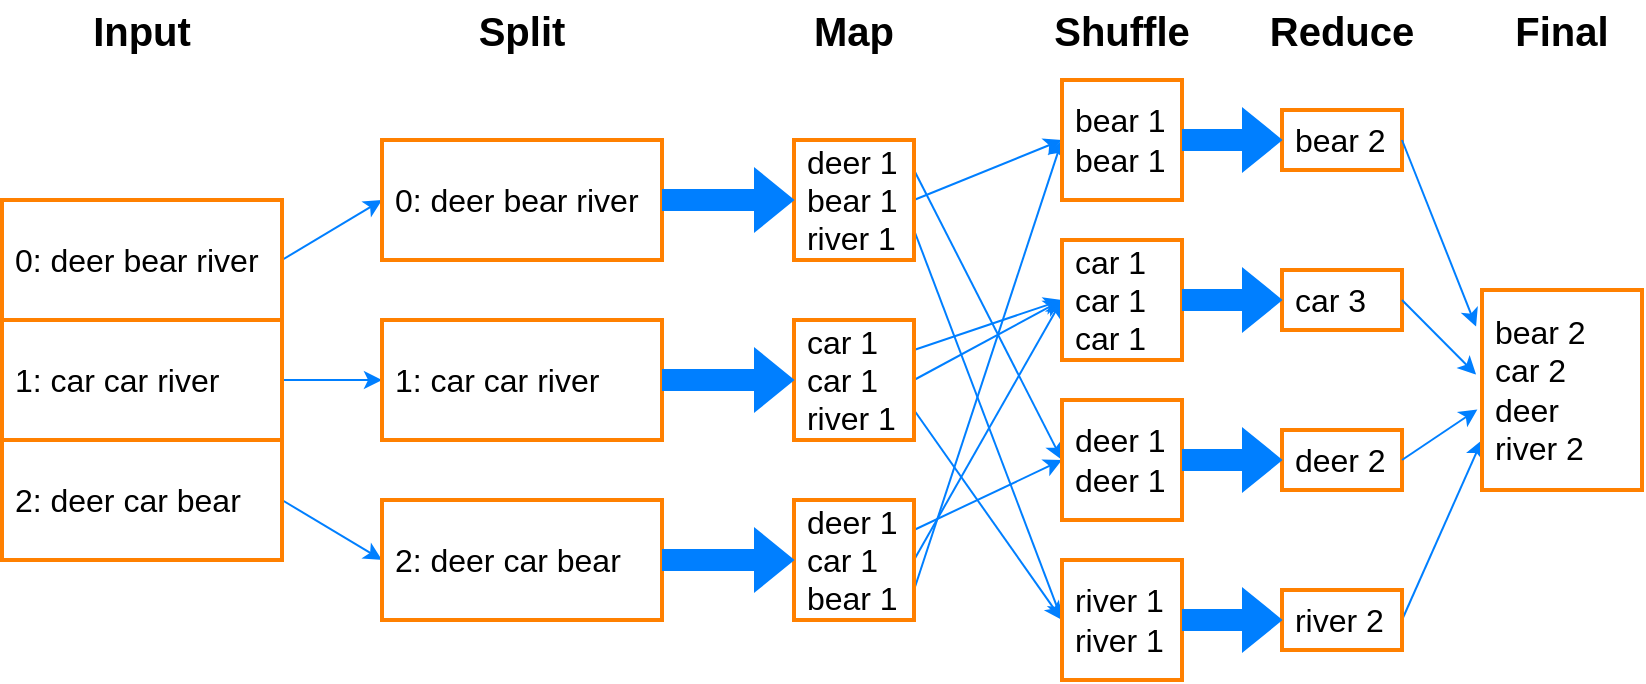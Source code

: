 <mxfile version="24.8.3">
  <diagram name="第 1 页" id="Jvg6srASRmB1QtyDAOz6">
    <mxGraphModel dx="1221" dy="732" grid="1" gridSize="10" guides="1" tooltips="1" connect="1" arrows="1" fold="1" page="1" pageScale="1" pageWidth="827" pageHeight="1169" math="0" shadow="0">
      <root>
        <mxCell id="0" />
        <mxCell id="1" parent="0" />
        <mxCell id="YTdGtlBiCx6uXzQuJrf8-12" style="rounded=1;orthogonalLoop=1;jettySize=auto;html=1;exitX=1;exitY=0.5;exitDx=0;exitDy=0;entryX=0;entryY=0.5;entryDx=0;entryDy=0;strokeColor=#007FFF;" edge="1" parent="1" source="YTdGtlBiCx6uXzQuJrf8-2" target="YTdGtlBiCx6uXzQuJrf8-8">
          <mxGeometry relative="1" as="geometry" />
        </mxCell>
        <mxCell id="YTdGtlBiCx6uXzQuJrf8-2" value="&lt;font style=&quot;font-size: 16px;&quot;&gt;&amp;nbsp;0: deer bear river&lt;/font&gt;" style="rounded=0;whiteSpace=wrap;html=1;strokeColor=#FF8000;strokeWidth=2;glass=0;shadow=0;align=left;" vertex="1" parent="1">
          <mxGeometry x="40" y="160" width="140" height="60" as="geometry" />
        </mxCell>
        <mxCell id="YTdGtlBiCx6uXzQuJrf8-14" style="edgeStyle=orthogonalEdgeStyle;rounded=1;orthogonalLoop=1;jettySize=auto;html=1;exitX=1;exitY=0.5;exitDx=0;exitDy=0;entryX=0;entryY=0.5;entryDx=0;entryDy=0;curved=0;strokeColor=#007FFF;" edge="1" parent="1" source="YTdGtlBiCx6uXzQuJrf8-4" target="YTdGtlBiCx6uXzQuJrf8-9">
          <mxGeometry relative="1" as="geometry" />
        </mxCell>
        <mxCell id="YTdGtlBiCx6uXzQuJrf8-4" value="&lt;font style=&quot;font-size: 16px;&quot;&gt;&amp;nbsp;1: car car river&lt;/font&gt;" style="rounded=0;whiteSpace=wrap;html=1;strokeColor=#FF8000;strokeWidth=2;glass=0;shadow=0;align=left;" vertex="1" parent="1">
          <mxGeometry x="40" y="220" width="140" height="60" as="geometry" />
        </mxCell>
        <mxCell id="YTdGtlBiCx6uXzQuJrf8-15" style="rounded=1;orthogonalLoop=1;jettySize=auto;html=1;exitX=1;exitY=0.5;exitDx=0;exitDy=0;entryX=0;entryY=0.5;entryDx=0;entryDy=0;curved=0;strokeColor=#007FFF;" edge="1" parent="1" source="YTdGtlBiCx6uXzQuJrf8-5" target="YTdGtlBiCx6uXzQuJrf8-10">
          <mxGeometry relative="1" as="geometry" />
        </mxCell>
        <mxCell id="YTdGtlBiCx6uXzQuJrf8-5" value="&lt;font style=&quot;font-size: 16px;&quot;&gt;&amp;nbsp;2: deer car bear&lt;/font&gt;" style="rounded=0;whiteSpace=wrap;html=1;strokeColor=#FF8000;strokeWidth=2;glass=0;shadow=0;align=left;" vertex="1" parent="1">
          <mxGeometry x="40" y="280" width="140" height="60" as="geometry" />
        </mxCell>
        <mxCell id="YTdGtlBiCx6uXzQuJrf8-6" value="&lt;b&gt;&lt;font style=&quot;font-size: 20px;&quot;&gt;Input&lt;/font&gt;&lt;/b&gt;" style="text;html=1;align=center;verticalAlign=middle;whiteSpace=wrap;rounded=0;" vertex="1" parent="1">
          <mxGeometry x="80" y="60" width="60" height="30" as="geometry" />
        </mxCell>
        <mxCell id="YTdGtlBiCx6uXzQuJrf8-7" value="&lt;b&gt;&lt;font style=&quot;font-size: 20px;&quot;&gt;Split&lt;/font&gt;&lt;/b&gt;" style="text;html=1;align=center;verticalAlign=middle;whiteSpace=wrap;rounded=0;" vertex="1" parent="1">
          <mxGeometry x="270" y="60" width="60" height="30" as="geometry" />
        </mxCell>
        <mxCell id="YTdGtlBiCx6uXzQuJrf8-8" value="&lt;font style=&quot;font-size: 16px;&quot;&gt;&amp;nbsp;0: deer bear river&lt;/font&gt;" style="rounded=0;whiteSpace=wrap;html=1;strokeColor=#FF8000;strokeWidth=2;glass=0;shadow=0;align=left;" vertex="1" parent="1">
          <mxGeometry x="230" y="130" width="140" height="60" as="geometry" />
        </mxCell>
        <mxCell id="YTdGtlBiCx6uXzQuJrf8-9" value="&lt;font style=&quot;font-size: 16px;&quot;&gt;&amp;nbsp;1: car car river&lt;/font&gt;" style="rounded=0;whiteSpace=wrap;html=1;strokeColor=#FF8000;strokeWidth=2;glass=0;shadow=0;align=left;" vertex="1" parent="1">
          <mxGeometry x="230" y="220" width="140" height="60" as="geometry" />
        </mxCell>
        <mxCell id="YTdGtlBiCx6uXzQuJrf8-10" value="&lt;font style=&quot;font-size: 16px;&quot;&gt;&amp;nbsp;2: deer car bear&lt;/font&gt;" style="rounded=0;whiteSpace=wrap;html=1;strokeColor=#FF8000;strokeWidth=2;glass=0;shadow=0;align=left;" vertex="1" parent="1">
          <mxGeometry x="230" y="310" width="140" height="60" as="geometry" />
        </mxCell>
        <mxCell id="YTdGtlBiCx6uXzQuJrf8-16" value="&lt;span style=&quot;font-size: 20px;&quot;&gt;&lt;b&gt;Map&lt;/b&gt;&lt;/span&gt;" style="text;html=1;align=center;verticalAlign=middle;whiteSpace=wrap;rounded=0;" vertex="1" parent="1">
          <mxGeometry x="436" y="60" width="60" height="30" as="geometry" />
        </mxCell>
        <mxCell id="YTdGtlBiCx6uXzQuJrf8-33" style="edgeStyle=none;shape=connector;rounded=1;orthogonalLoop=1;jettySize=auto;html=1;exitX=1;exitY=0.25;exitDx=0;exitDy=0;entryX=0;entryY=0.5;entryDx=0;entryDy=0;strokeColor=#007FFF;align=center;verticalAlign=middle;fontFamily=Helvetica;fontSize=11;fontColor=default;labelBackgroundColor=default;endArrow=classic;" edge="1" parent="1" source="YTdGtlBiCx6uXzQuJrf8-17" target="YTdGtlBiCx6uXzQuJrf8-30">
          <mxGeometry relative="1" as="geometry" />
        </mxCell>
        <mxCell id="YTdGtlBiCx6uXzQuJrf8-34" style="edgeStyle=none;shape=connector;rounded=1;orthogonalLoop=1;jettySize=auto;html=1;exitX=1;exitY=0.5;exitDx=0;exitDy=0;entryX=0;entryY=0.5;entryDx=0;entryDy=0;strokeColor=#007FFF;align=center;verticalAlign=middle;fontFamily=Helvetica;fontSize=11;fontColor=default;labelBackgroundColor=default;endArrow=classic;" edge="1" parent="1" source="YTdGtlBiCx6uXzQuJrf8-17" target="YTdGtlBiCx6uXzQuJrf8-28">
          <mxGeometry relative="1" as="geometry" />
        </mxCell>
        <mxCell id="YTdGtlBiCx6uXzQuJrf8-35" style="edgeStyle=none;shape=connector;rounded=1;orthogonalLoop=1;jettySize=auto;html=1;exitX=1;exitY=0.75;exitDx=0;exitDy=0;entryX=0;entryY=0.5;entryDx=0;entryDy=0;strokeColor=#007FFF;align=center;verticalAlign=middle;fontFamily=Helvetica;fontSize=11;fontColor=default;labelBackgroundColor=default;endArrow=classic;" edge="1" parent="1" source="YTdGtlBiCx6uXzQuJrf8-17" target="YTdGtlBiCx6uXzQuJrf8-31">
          <mxGeometry relative="1" as="geometry" />
        </mxCell>
        <mxCell id="YTdGtlBiCx6uXzQuJrf8-17" value="&lt;font style=&quot;font-size: 16px;&quot;&gt;&amp;nbsp;deer 1&lt;/font&gt;&lt;div&gt;&lt;font style=&quot;font-size: 16px;&quot;&gt;&amp;nbsp;bear 1&lt;/font&gt;&lt;/div&gt;&lt;div&gt;&lt;font style=&quot;font-size: 16px;&quot;&gt;&amp;nbsp;river 1&lt;/font&gt;&lt;/div&gt;" style="rounded=0;whiteSpace=wrap;html=1;strokeColor=#FF8000;strokeWidth=2;glass=0;shadow=0;align=left;" vertex="1" parent="1">
          <mxGeometry x="436" y="130" width="60" height="60" as="geometry" />
        </mxCell>
        <mxCell id="YTdGtlBiCx6uXzQuJrf8-36" style="edgeStyle=none;shape=connector;rounded=1;orthogonalLoop=1;jettySize=auto;html=1;exitX=1;exitY=0.25;exitDx=0;exitDy=0;entryX=0;entryY=0.5;entryDx=0;entryDy=0;strokeColor=#007FFF;align=center;verticalAlign=middle;fontFamily=Helvetica;fontSize=11;fontColor=default;labelBackgroundColor=default;endArrow=classic;" edge="1" parent="1" source="YTdGtlBiCx6uXzQuJrf8-20" target="YTdGtlBiCx6uXzQuJrf8-29">
          <mxGeometry relative="1" as="geometry" />
        </mxCell>
        <mxCell id="YTdGtlBiCx6uXzQuJrf8-37" style="edgeStyle=none;shape=connector;rounded=1;orthogonalLoop=1;jettySize=auto;html=1;exitX=1;exitY=0.5;exitDx=0;exitDy=0;entryX=0;entryY=0.5;entryDx=0;entryDy=0;strokeColor=#007FFF;align=center;verticalAlign=middle;fontFamily=Helvetica;fontSize=11;fontColor=default;labelBackgroundColor=default;endArrow=classic;" edge="1" parent="1" source="YTdGtlBiCx6uXzQuJrf8-20" target="YTdGtlBiCx6uXzQuJrf8-29">
          <mxGeometry relative="1" as="geometry" />
        </mxCell>
        <mxCell id="YTdGtlBiCx6uXzQuJrf8-38" style="edgeStyle=none;shape=connector;rounded=1;orthogonalLoop=1;jettySize=auto;html=1;exitX=1;exitY=0.75;exitDx=0;exitDy=0;entryX=0;entryY=0.5;entryDx=0;entryDy=0;strokeColor=#007FFF;align=center;verticalAlign=middle;fontFamily=Helvetica;fontSize=11;fontColor=default;labelBackgroundColor=default;endArrow=classic;" edge="1" parent="1" source="YTdGtlBiCx6uXzQuJrf8-20" target="YTdGtlBiCx6uXzQuJrf8-31">
          <mxGeometry relative="1" as="geometry" />
        </mxCell>
        <mxCell id="YTdGtlBiCx6uXzQuJrf8-20" value="&lt;font style=&quot;font-size: 16px;&quot;&gt;&amp;nbsp;car 1&lt;/font&gt;&lt;div&gt;&lt;font style=&quot;font-size: 16px;&quot;&gt;&amp;nbsp;car 1&lt;/font&gt;&lt;/div&gt;&lt;div&gt;&lt;font style=&quot;font-size: 16px;&quot;&gt;&amp;nbsp;river 1&lt;/font&gt;&lt;/div&gt;" style="rounded=0;whiteSpace=wrap;html=1;strokeColor=#FF8000;strokeWidth=2;glass=0;shadow=0;align=left;" vertex="1" parent="1">
          <mxGeometry x="436" y="220" width="60" height="60" as="geometry" />
        </mxCell>
        <mxCell id="YTdGtlBiCx6uXzQuJrf8-39" style="edgeStyle=none;shape=connector;rounded=1;orthogonalLoop=1;jettySize=auto;html=1;exitX=1;exitY=0.25;exitDx=0;exitDy=0;entryX=0;entryY=0.5;entryDx=0;entryDy=0;strokeColor=#007FFF;align=center;verticalAlign=middle;fontFamily=Helvetica;fontSize=11;fontColor=default;labelBackgroundColor=default;endArrow=classic;" edge="1" parent="1" source="YTdGtlBiCx6uXzQuJrf8-21" target="YTdGtlBiCx6uXzQuJrf8-30">
          <mxGeometry relative="1" as="geometry" />
        </mxCell>
        <mxCell id="YTdGtlBiCx6uXzQuJrf8-40" style="edgeStyle=none;shape=connector;rounded=1;orthogonalLoop=1;jettySize=auto;html=1;exitX=1;exitY=0.5;exitDx=0;exitDy=0;entryX=0;entryY=0.5;entryDx=0;entryDy=0;strokeColor=#007FFF;align=center;verticalAlign=middle;fontFamily=Helvetica;fontSize=11;fontColor=default;labelBackgroundColor=default;endArrow=classic;" edge="1" parent="1" source="YTdGtlBiCx6uXzQuJrf8-21" target="YTdGtlBiCx6uXzQuJrf8-29">
          <mxGeometry relative="1" as="geometry" />
        </mxCell>
        <mxCell id="YTdGtlBiCx6uXzQuJrf8-41" style="edgeStyle=none;shape=connector;rounded=1;orthogonalLoop=1;jettySize=auto;html=1;exitX=1;exitY=0.75;exitDx=0;exitDy=0;entryX=0;entryY=0.5;entryDx=0;entryDy=0;strokeColor=#007FFF;align=center;verticalAlign=middle;fontFamily=Helvetica;fontSize=11;fontColor=default;labelBackgroundColor=default;endArrow=classic;" edge="1" parent="1" source="YTdGtlBiCx6uXzQuJrf8-21" target="YTdGtlBiCx6uXzQuJrf8-28">
          <mxGeometry relative="1" as="geometry" />
        </mxCell>
        <mxCell id="YTdGtlBiCx6uXzQuJrf8-21" value="&lt;font style=&quot;font-size: 16px;&quot;&gt;&amp;nbsp;deer 1&lt;/font&gt;&lt;div&gt;&lt;font style=&quot;font-size: 16px;&quot;&gt;&amp;nbsp;car 1&lt;/font&gt;&lt;/div&gt;&lt;div&gt;&lt;font style=&quot;font-size: 16px;&quot;&gt;&amp;nbsp;bear 1&lt;/font&gt;&lt;/div&gt;" style="rounded=0;whiteSpace=wrap;html=1;strokeColor=#FF8000;strokeWidth=2;glass=0;shadow=0;align=left;" vertex="1" parent="1">
          <mxGeometry x="436" y="310" width="60" height="60" as="geometry" />
        </mxCell>
        <mxCell id="YTdGtlBiCx6uXzQuJrf8-24" value="" style="endArrow=classic;html=1;rounded=0;strokeColor=#007FFF;align=center;verticalAlign=middle;fontFamily=Helvetica;fontSize=11;fontColor=default;labelBackgroundColor=default;shape=flexArrow;fillColor=#007FFF;exitX=1;exitY=0.5;exitDx=0;exitDy=0;entryX=0;entryY=0.5;entryDx=0;entryDy=0;" edge="1" parent="1" source="YTdGtlBiCx6uXzQuJrf8-8" target="YTdGtlBiCx6uXzQuJrf8-17">
          <mxGeometry width="50" height="50" relative="1" as="geometry">
            <mxPoint x="400" y="104.5" as="sourcePoint" />
            <mxPoint x="480" y="104.5" as="targetPoint" />
          </mxGeometry>
        </mxCell>
        <mxCell id="YTdGtlBiCx6uXzQuJrf8-25" value="" style="endArrow=classic;html=1;rounded=0;strokeColor=#007FFF;align=center;verticalAlign=middle;fontFamily=Helvetica;fontSize=11;fontColor=default;labelBackgroundColor=default;shape=flexArrow;fillColor=#007FFF;exitX=1;exitY=0.5;exitDx=0;exitDy=0;entryX=0;entryY=0.5;entryDx=0;entryDy=0;" edge="1" parent="1" source="YTdGtlBiCx6uXzQuJrf8-9" target="YTdGtlBiCx6uXzQuJrf8-20">
          <mxGeometry width="50" height="50" relative="1" as="geometry">
            <mxPoint x="392" y="170" as="sourcePoint" />
            <mxPoint x="470" y="170" as="targetPoint" />
          </mxGeometry>
        </mxCell>
        <mxCell id="YTdGtlBiCx6uXzQuJrf8-26" value="" style="endArrow=classic;html=1;rounded=0;strokeColor=#007FFF;align=center;verticalAlign=middle;fontFamily=Helvetica;fontSize=11;fontColor=default;labelBackgroundColor=default;shape=flexArrow;fillColor=#007FFF;exitX=1;exitY=0.5;exitDx=0;exitDy=0;entryX=0;entryY=0.5;entryDx=0;entryDy=0;" edge="1" parent="1" source="YTdGtlBiCx6uXzQuJrf8-10" target="YTdGtlBiCx6uXzQuJrf8-21">
          <mxGeometry width="50" height="50" relative="1" as="geometry">
            <mxPoint x="402" y="180" as="sourcePoint" />
            <mxPoint x="480" y="180" as="targetPoint" />
          </mxGeometry>
        </mxCell>
        <mxCell id="YTdGtlBiCx6uXzQuJrf8-27" value="&lt;span style=&quot;font-size: 20px;&quot;&gt;&lt;b&gt;Shuffle&lt;/b&gt;&lt;/span&gt;" style="text;html=1;align=center;verticalAlign=middle;whiteSpace=wrap;rounded=0;" vertex="1" parent="1">
          <mxGeometry x="570" y="60" width="60" height="30" as="geometry" />
        </mxCell>
        <mxCell id="YTdGtlBiCx6uXzQuJrf8-28" value="&lt;font style=&quot;font-size: 16px;&quot;&gt;&amp;nbsp;bear 1&lt;/font&gt;&lt;div&gt;&lt;font style=&quot;font-size: 16px;&quot;&gt;&amp;nbsp;bear 1&lt;/font&gt;&lt;/div&gt;" style="rounded=0;whiteSpace=wrap;html=1;strokeColor=#FF8000;strokeWidth=2;glass=0;shadow=0;align=left;" vertex="1" parent="1">
          <mxGeometry x="570" y="100" width="60" height="60" as="geometry" />
        </mxCell>
        <mxCell id="YTdGtlBiCx6uXzQuJrf8-29" value="&lt;font style=&quot;font-size: 16px;&quot;&gt;&amp;nbsp;car 1&lt;/font&gt;&lt;div&gt;&lt;font style=&quot;font-size: 16px;&quot;&gt;&amp;nbsp;car 1&lt;/font&gt;&lt;/div&gt;&lt;div&gt;&lt;font style=&quot;font-size: 16px;&quot;&gt;&amp;nbsp;car 1&lt;/font&gt;&lt;/div&gt;" style="rounded=0;whiteSpace=wrap;html=1;strokeColor=#FF8000;strokeWidth=2;glass=0;shadow=0;align=left;" vertex="1" parent="1">
          <mxGeometry x="570" y="180" width="60" height="60" as="geometry" />
        </mxCell>
        <mxCell id="YTdGtlBiCx6uXzQuJrf8-30" value="&lt;font style=&quot;font-size: 16px;&quot;&gt;&amp;nbsp;deer 1&lt;/font&gt;&lt;div&gt;&lt;font style=&quot;font-size: 16px;&quot;&gt;&amp;nbsp;deer 1&lt;/font&gt;&lt;/div&gt;" style="rounded=0;whiteSpace=wrap;html=1;strokeColor=#FF8000;strokeWidth=2;glass=0;shadow=0;align=left;" vertex="1" parent="1">
          <mxGeometry x="570" y="260" width="60" height="60" as="geometry" />
        </mxCell>
        <mxCell id="YTdGtlBiCx6uXzQuJrf8-31" value="&lt;font style=&quot;font-size: 16px;&quot;&gt;&amp;nbsp;river 1&lt;/font&gt;&lt;div&gt;&lt;font style=&quot;font-size: 16px;&quot;&gt;&amp;nbsp;river 1&lt;/font&gt;&lt;/div&gt;" style="rounded=0;whiteSpace=wrap;html=1;strokeColor=#FF8000;strokeWidth=2;glass=0;shadow=0;align=left;" vertex="1" parent="1">
          <mxGeometry x="570" y="340" width="60" height="60" as="geometry" />
        </mxCell>
        <mxCell id="YTdGtlBiCx6uXzQuJrf8-49" value="&lt;span style=&quot;font-size: 20px;&quot;&gt;&lt;b&gt;Reduce&lt;/b&gt;&lt;/span&gt;" style="text;html=1;align=center;verticalAlign=middle;whiteSpace=wrap;rounded=0;" vertex="1" parent="1">
          <mxGeometry x="680" y="60" width="60" height="30" as="geometry" />
        </mxCell>
        <mxCell id="YTdGtlBiCx6uXzQuJrf8-50" value="&lt;font style=&quot;font-size: 16px;&quot;&gt;&amp;nbsp;bear 2&lt;/font&gt;" style="rounded=0;whiteSpace=wrap;html=1;strokeColor=#FF8000;strokeWidth=2;glass=0;shadow=0;align=left;" vertex="1" parent="1">
          <mxGeometry x="680" y="115" width="60" height="30" as="geometry" />
        </mxCell>
        <mxCell id="YTdGtlBiCx6uXzQuJrf8-51" value="&lt;span style=&quot;font-size: 16px;&quot;&gt;&amp;nbsp;car 3&lt;/span&gt;" style="rounded=0;whiteSpace=wrap;html=1;strokeColor=#FF8000;strokeWidth=2;glass=0;shadow=0;align=left;" vertex="1" parent="1">
          <mxGeometry x="680" y="195" width="60" height="30" as="geometry" />
        </mxCell>
        <mxCell id="YTdGtlBiCx6uXzQuJrf8-52" value="&lt;span style=&quot;font-size: 16px;&quot;&gt;&amp;nbsp;deer 2&lt;/span&gt;" style="rounded=0;whiteSpace=wrap;html=1;strokeColor=#FF8000;strokeWidth=2;glass=0;shadow=0;align=left;" vertex="1" parent="1">
          <mxGeometry x="680" y="275" width="60" height="30" as="geometry" />
        </mxCell>
        <mxCell id="YTdGtlBiCx6uXzQuJrf8-63" style="edgeStyle=none;shape=connector;rounded=1;orthogonalLoop=1;jettySize=auto;html=1;exitX=1;exitY=0.5;exitDx=0;exitDy=0;entryX=0;entryY=0.75;entryDx=0;entryDy=0;strokeColor=#007FFF;align=center;verticalAlign=middle;fontFamily=Helvetica;fontSize=11;fontColor=default;labelBackgroundColor=default;endArrow=classic;" edge="1" parent="1" source="YTdGtlBiCx6uXzQuJrf8-53" target="YTdGtlBiCx6uXzQuJrf8-59">
          <mxGeometry relative="1" as="geometry" />
        </mxCell>
        <mxCell id="YTdGtlBiCx6uXzQuJrf8-53" value="&lt;span style=&quot;font-size: 16px;&quot;&gt;&amp;nbsp;river 2&lt;/span&gt;" style="rounded=0;whiteSpace=wrap;html=1;strokeColor=#FF8000;strokeWidth=2;glass=0;shadow=0;align=left;" vertex="1" parent="1">
          <mxGeometry x="680" y="355" width="60" height="30" as="geometry" />
        </mxCell>
        <mxCell id="YTdGtlBiCx6uXzQuJrf8-54" value="" style="endArrow=classic;html=1;rounded=0;strokeColor=#007FFF;align=center;verticalAlign=middle;fontFamily=Helvetica;fontSize=11;fontColor=default;labelBackgroundColor=default;shape=flexArrow;fillColor=#007FFF;exitX=1;exitY=0.5;exitDx=0;exitDy=0;entryX=0;entryY=0.5;entryDx=0;entryDy=0;" edge="1" parent="1" source="YTdGtlBiCx6uXzQuJrf8-28" target="YTdGtlBiCx6uXzQuJrf8-50">
          <mxGeometry width="50" height="50" relative="1" as="geometry">
            <mxPoint x="640" y="100" as="sourcePoint" />
            <mxPoint x="706" y="100" as="targetPoint" />
          </mxGeometry>
        </mxCell>
        <mxCell id="YTdGtlBiCx6uXzQuJrf8-55" value="" style="endArrow=classic;html=1;rounded=0;strokeColor=#007FFF;align=center;verticalAlign=middle;fontFamily=Helvetica;fontSize=11;fontColor=default;labelBackgroundColor=default;shape=flexArrow;fillColor=#007FFF;exitX=1;exitY=0.5;exitDx=0;exitDy=0;entryX=0;entryY=0.5;entryDx=0;entryDy=0;" edge="1" parent="1" source="YTdGtlBiCx6uXzQuJrf8-29" target="YTdGtlBiCx6uXzQuJrf8-51">
          <mxGeometry width="50" height="50" relative="1" as="geometry">
            <mxPoint x="630" y="190" as="sourcePoint" />
            <mxPoint x="680" y="190" as="targetPoint" />
          </mxGeometry>
        </mxCell>
        <mxCell id="YTdGtlBiCx6uXzQuJrf8-56" value="" style="endArrow=classic;html=1;rounded=0;strokeColor=#007FFF;align=center;verticalAlign=middle;fontFamily=Helvetica;fontSize=11;fontColor=default;labelBackgroundColor=default;shape=flexArrow;fillColor=#007FFF;exitX=1;exitY=0.5;exitDx=0;exitDy=0;entryX=0;entryY=0.5;entryDx=0;entryDy=0;" edge="1" parent="1" source="YTdGtlBiCx6uXzQuJrf8-30" target="YTdGtlBiCx6uXzQuJrf8-52">
          <mxGeometry width="50" height="50" relative="1" as="geometry">
            <mxPoint x="630" y="289.5" as="sourcePoint" />
            <mxPoint x="680" y="289.5" as="targetPoint" />
          </mxGeometry>
        </mxCell>
        <mxCell id="YTdGtlBiCx6uXzQuJrf8-57" value="" style="endArrow=classic;html=1;rounded=0;strokeColor=#007FFF;align=center;verticalAlign=middle;fontFamily=Helvetica;fontSize=11;fontColor=default;labelBackgroundColor=default;shape=flexArrow;fillColor=#007FFF;exitX=1;exitY=0.5;exitDx=0;exitDy=0;entryX=0;entryY=0.5;entryDx=0;entryDy=0;" edge="1" parent="1" source="YTdGtlBiCx6uXzQuJrf8-31" target="YTdGtlBiCx6uXzQuJrf8-53">
          <mxGeometry width="50" height="50" relative="1" as="geometry">
            <mxPoint x="630" y="350" as="sourcePoint" />
            <mxPoint x="680" y="350" as="targetPoint" />
          </mxGeometry>
        </mxCell>
        <mxCell id="YTdGtlBiCx6uXzQuJrf8-58" value="&lt;span style=&quot;font-size: 20px;&quot;&gt;&lt;b&gt;Final&lt;/b&gt;&lt;/span&gt;" style="text;html=1;align=center;verticalAlign=middle;whiteSpace=wrap;rounded=0;" vertex="1" parent="1">
          <mxGeometry x="790" y="60" width="60" height="30" as="geometry" />
        </mxCell>
        <mxCell id="YTdGtlBiCx6uXzQuJrf8-59" value="&lt;span style=&quot;font-size: 16px;&quot;&gt;&amp;nbsp;bear 2&lt;/span&gt;&lt;div&gt;&lt;span style=&quot;font-size: 16px;&quot;&gt;&amp;nbsp;car 2&lt;/span&gt;&lt;/div&gt;&lt;div&gt;&lt;span style=&quot;font-size: 16px;&quot;&gt;&amp;nbsp;deer&amp;nbsp;&lt;/span&gt;&lt;/div&gt;&lt;div&gt;&lt;span style=&quot;font-size: 16px;&quot;&gt;&amp;nbsp;river 2&lt;/span&gt;&lt;/div&gt;" style="rounded=0;whiteSpace=wrap;html=1;strokeColor=#FF8000;strokeWidth=2;glass=0;shadow=0;align=left;" vertex="1" parent="1">
          <mxGeometry x="780" y="205" width="80" height="100" as="geometry" />
        </mxCell>
        <mxCell id="YTdGtlBiCx6uXzQuJrf8-60" style="edgeStyle=none;shape=connector;rounded=1;orthogonalLoop=1;jettySize=auto;html=1;exitX=1;exitY=0.5;exitDx=0;exitDy=0;entryX=-0.037;entryY=0.183;entryDx=0;entryDy=0;entryPerimeter=0;strokeColor=#007FFF;align=center;verticalAlign=middle;fontFamily=Helvetica;fontSize=11;fontColor=default;labelBackgroundColor=default;endArrow=classic;" edge="1" parent="1" source="YTdGtlBiCx6uXzQuJrf8-50" target="YTdGtlBiCx6uXzQuJrf8-59">
          <mxGeometry relative="1" as="geometry" />
        </mxCell>
        <mxCell id="YTdGtlBiCx6uXzQuJrf8-61" style="edgeStyle=none;shape=connector;rounded=1;orthogonalLoop=1;jettySize=auto;html=1;exitX=1;exitY=0.5;exitDx=0;exitDy=0;entryX=-0.037;entryY=0.423;entryDx=0;entryDy=0;entryPerimeter=0;strokeColor=#007FFF;align=center;verticalAlign=middle;fontFamily=Helvetica;fontSize=11;fontColor=default;labelBackgroundColor=default;endArrow=classic;" edge="1" parent="1" source="YTdGtlBiCx6uXzQuJrf8-51" target="YTdGtlBiCx6uXzQuJrf8-59">
          <mxGeometry relative="1" as="geometry" />
        </mxCell>
        <mxCell id="YTdGtlBiCx6uXzQuJrf8-62" style="edgeStyle=none;shape=connector;rounded=1;orthogonalLoop=1;jettySize=auto;html=1;exitX=1;exitY=0.5;exitDx=0;exitDy=0;entryX=-0.029;entryY=0.597;entryDx=0;entryDy=0;entryPerimeter=0;strokeColor=#007FFF;align=center;verticalAlign=middle;fontFamily=Helvetica;fontSize=11;fontColor=default;labelBackgroundColor=default;endArrow=classic;" edge="1" parent="1" source="YTdGtlBiCx6uXzQuJrf8-52" target="YTdGtlBiCx6uXzQuJrf8-59">
          <mxGeometry relative="1" as="geometry" />
        </mxCell>
      </root>
    </mxGraphModel>
  </diagram>
</mxfile>
